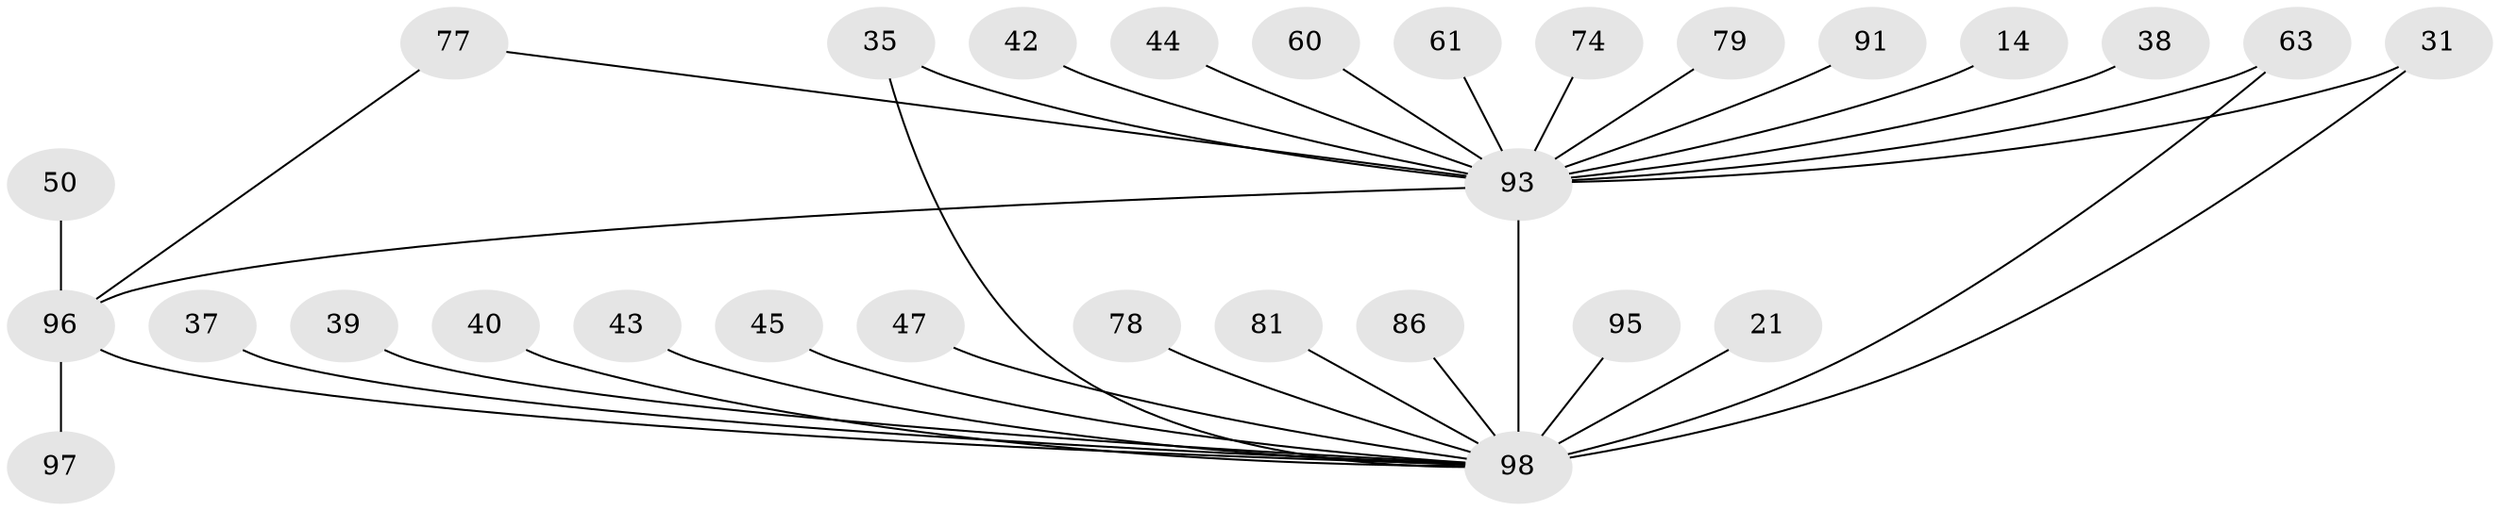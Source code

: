 // original degree distribution, {19: 0.02040816326530612, 18: 0.030612244897959183, 14: 0.01020408163265306, 13: 0.02040816326530612, 25: 0.01020408163265306, 20: 0.01020408163265306, 26: 0.01020408163265306, 3: 0.12244897959183673, 10: 0.01020408163265306, 7: 0.01020408163265306, 2: 0.5816326530612245, 4: 0.12244897959183673, 6: 0.04081632653061224}
// Generated by graph-tools (version 1.1) at 2025/47/03/04/25 21:47:16]
// undirected, 29 vertices, 33 edges
graph export_dot {
graph [start="1"]
  node [color=gray90,style=filled];
  14;
  21;
  31;
  35;
  37 [super="+20"];
  38;
  39;
  40;
  42;
  43;
  44 [super="+32"];
  45;
  47;
  50;
  60;
  61 [super="+33"];
  63;
  74;
  77;
  78;
  79;
  81;
  86;
  91;
  93 [super="+16+70+90"];
  95 [super="+85"];
  96 [super="+67+87+94+5"];
  97;
  98 [super="+51+52+62+88+65+72+59+19"];
  14 -- 93 [weight=2];
  21 -- 98 [weight=2];
  31 -- 98;
  31 -- 93;
  35 -- 98;
  35 -- 93;
  37 -- 98 [weight=3];
  38 -- 93 [weight=2];
  39 -- 98 [weight=2];
  40 -- 98 [weight=2];
  42 -- 93 [weight=2];
  43 -- 98 [weight=2];
  44 -- 93 [weight=4];
  45 -- 98 [weight=2];
  47 -- 98 [weight=2];
  50 -- 96 [weight=2];
  60 -- 93 [weight=2];
  61 -- 93 [weight=4];
  63 -- 98;
  63 -- 93;
  74 -- 93 [weight=2];
  77 -- 96;
  77 -- 93;
  78 -- 98 [weight=2];
  79 -- 93 [weight=2];
  81 -- 98 [weight=2];
  86 -- 98;
  91 -- 93 [weight=2];
  93 -- 98 [weight=40];
  93 -- 96 [weight=19];
  95 -- 98 [weight=3];
  96 -- 97 [weight=2];
  96 -- 98 [weight=20];
}
